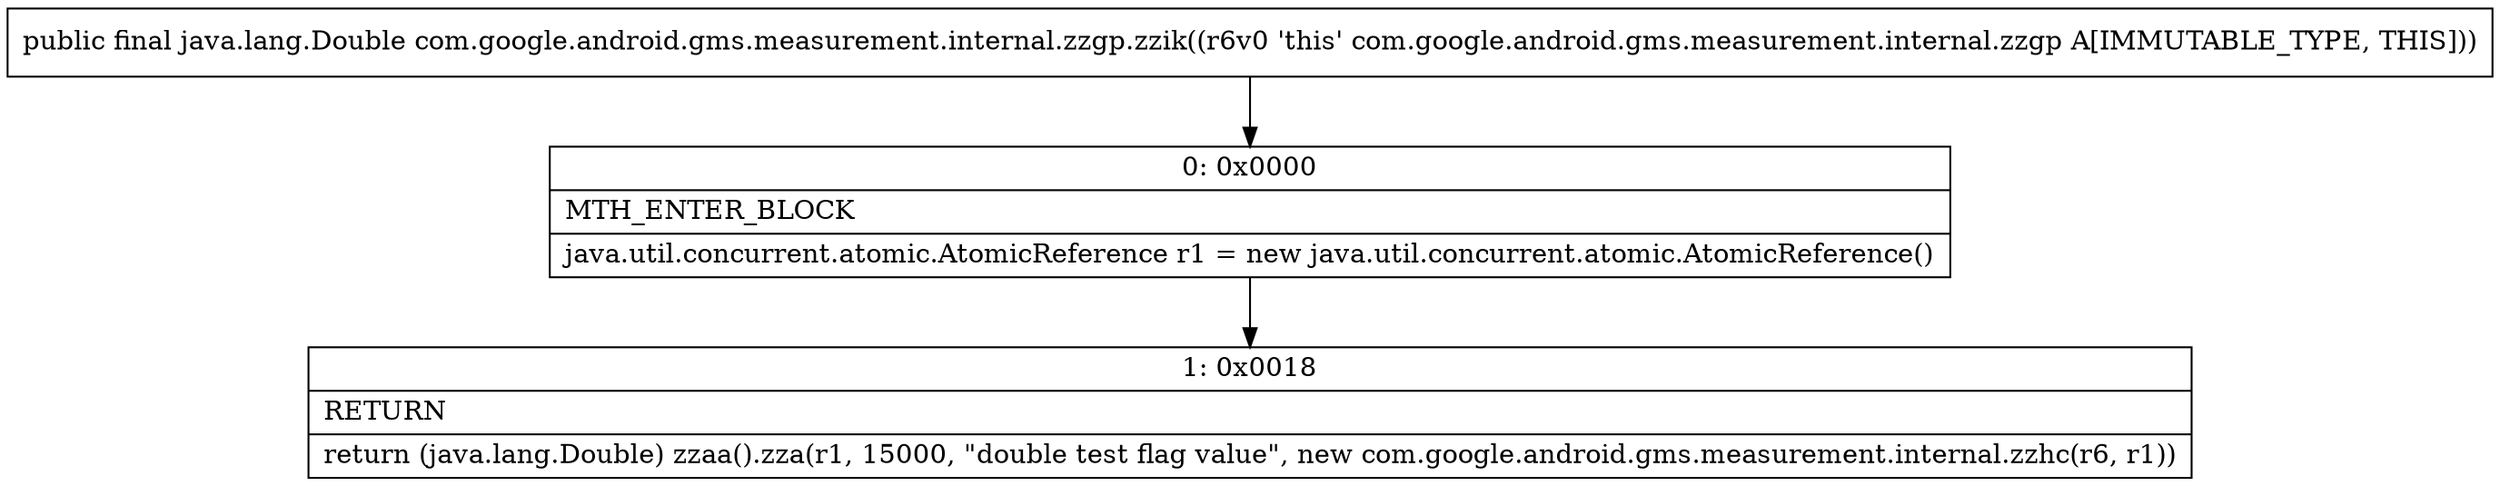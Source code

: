 digraph "CFG forcom.google.android.gms.measurement.internal.zzgp.zzik()Ljava\/lang\/Double;" {
Node_0 [shape=record,label="{0\:\ 0x0000|MTH_ENTER_BLOCK\l|java.util.concurrent.atomic.AtomicReference r1 = new java.util.concurrent.atomic.AtomicReference()\l}"];
Node_1 [shape=record,label="{1\:\ 0x0018|RETURN\l|return (java.lang.Double) zzaa().zza(r1, 15000, \"double test flag value\", new com.google.android.gms.measurement.internal.zzhc(r6, r1))\l}"];
MethodNode[shape=record,label="{public final java.lang.Double com.google.android.gms.measurement.internal.zzgp.zzik((r6v0 'this' com.google.android.gms.measurement.internal.zzgp A[IMMUTABLE_TYPE, THIS])) }"];
MethodNode -> Node_0;
Node_0 -> Node_1;
}

